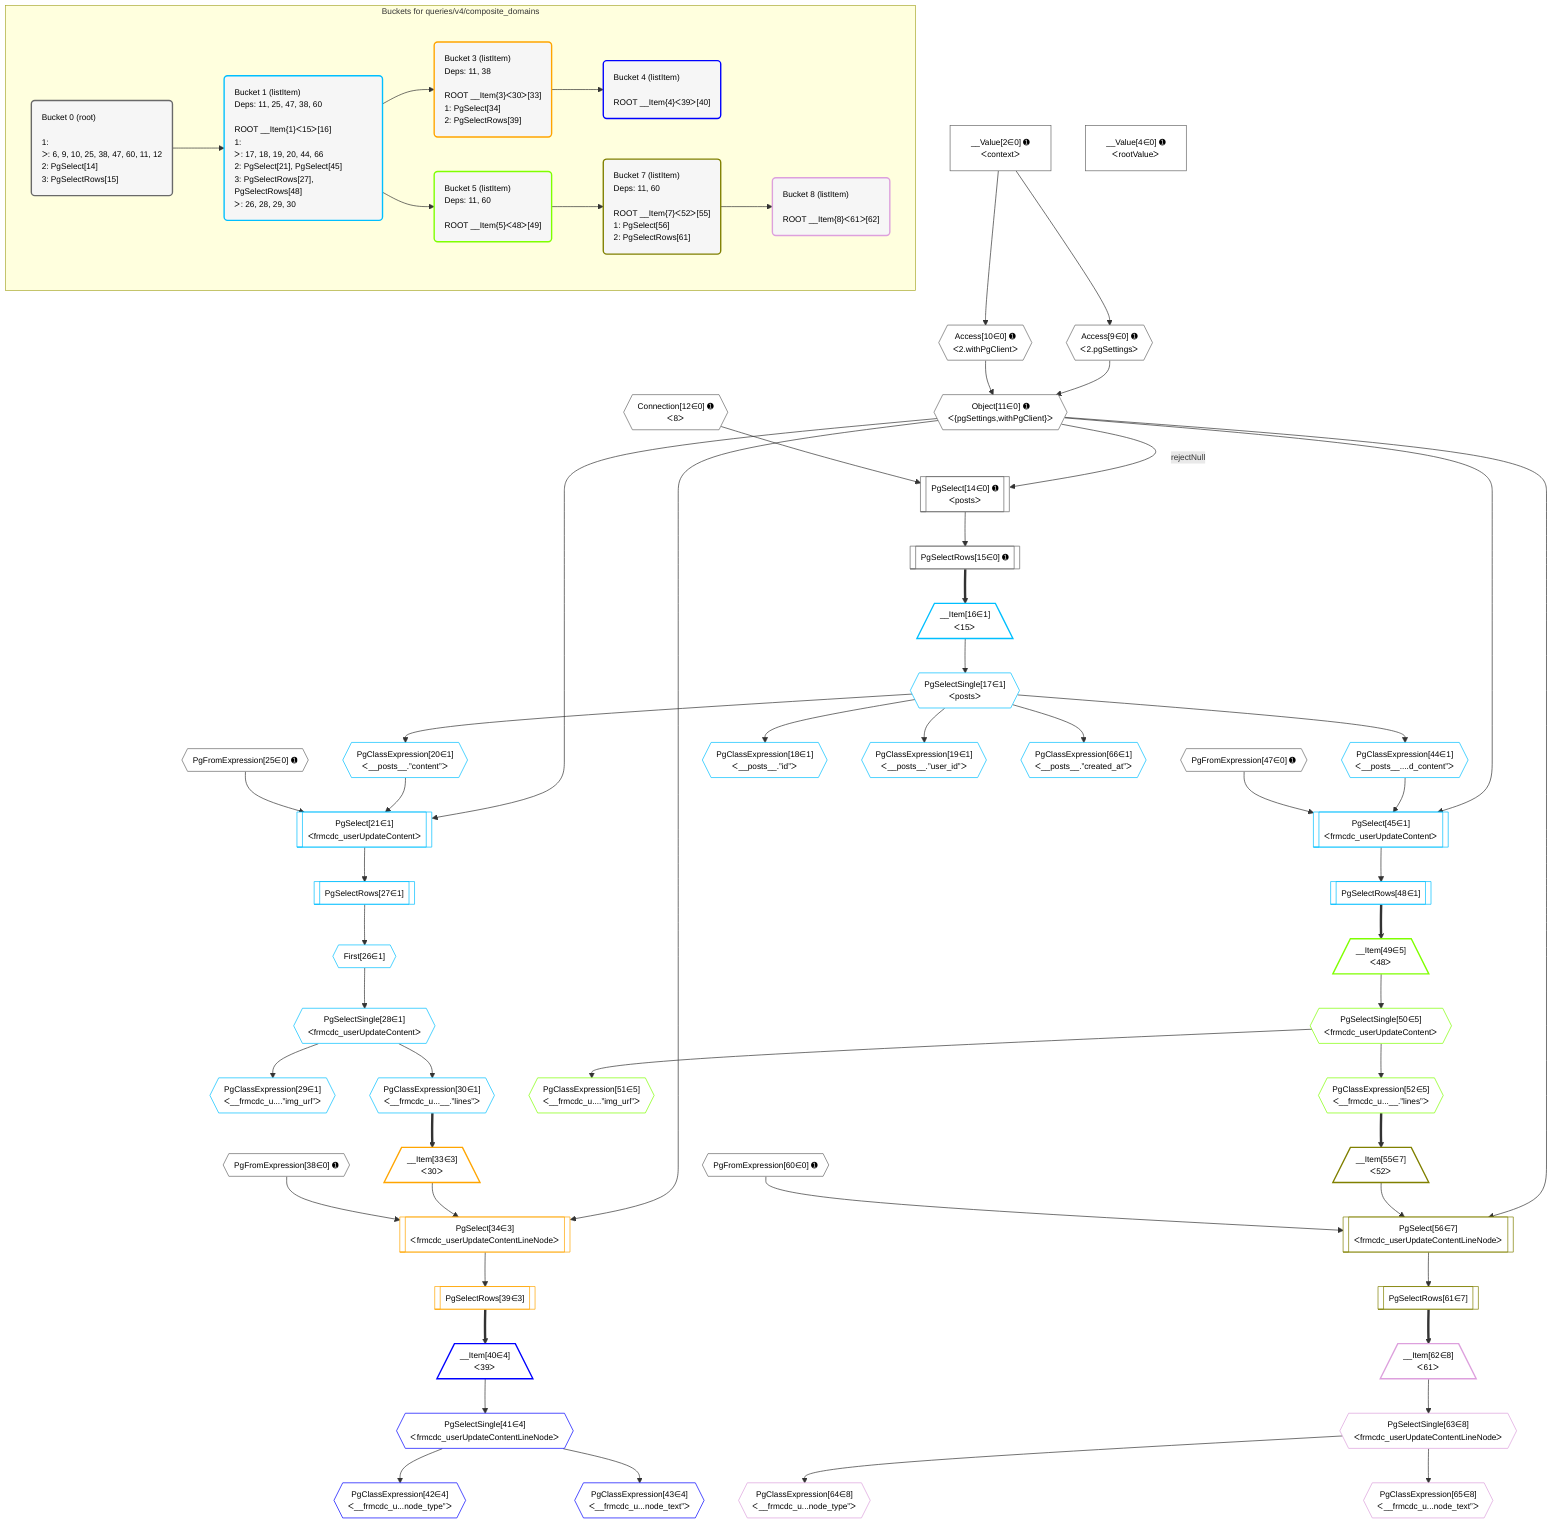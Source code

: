 %%{init: {'themeVariables': { 'fontSize': '12px'}}}%%
graph TD
    classDef path fill:#eee,stroke:#000,color:#000
    classDef plan fill:#fff,stroke-width:1px,color:#000
    classDef itemplan fill:#fff,stroke-width:2px,color:#000
    classDef unbatchedplan fill:#dff,stroke-width:1px,color:#000
    classDef sideeffectplan fill:#fcc,stroke-width:2px,color:#000
    classDef bucket fill:#f6f6f6,color:#000,stroke-width:2px,text-align:left


    %% plan dependencies
    PgSelect14[["PgSelect[14∈0] ➊<br />ᐸpostsᐳ"]]:::plan
    Object11{{"Object[11∈0] ➊<br />ᐸ{pgSettings,withPgClient}ᐳ"}}:::plan
    Connection12{{"Connection[12∈0] ➊<br />ᐸ8ᐳ"}}:::plan
    Object11 -->|rejectNull| PgSelect14
    Connection12 --> PgSelect14
    Access9{{"Access[9∈0] ➊<br />ᐸ2.pgSettingsᐳ"}}:::plan
    Access10{{"Access[10∈0] ➊<br />ᐸ2.withPgClientᐳ"}}:::plan
    Access9 & Access10 --> Object11
    __Value2["__Value[2∈0] ➊<br />ᐸcontextᐳ"]:::plan
    __Value2 --> Access9
    __Value2 --> Access10
    PgSelectRows15[["PgSelectRows[15∈0] ➊"]]:::plan
    PgSelect14 --> PgSelectRows15
    __Value4["__Value[4∈0] ➊<br />ᐸrootValueᐳ"]:::plan
    PgFromExpression25{{"PgFromExpression[25∈0] ➊"}}:::plan
    PgFromExpression38{{"PgFromExpression[38∈0] ➊"}}:::plan
    PgFromExpression47{{"PgFromExpression[47∈0] ➊"}}:::plan
    PgFromExpression60{{"PgFromExpression[60∈0] ➊"}}:::plan
    PgSelect21[["PgSelect[21∈1]<br />ᐸfrmcdc_userUpdateContentᐳ"]]:::plan
    PgClassExpression20{{"PgClassExpression[20∈1]<br />ᐸ__posts__.”content”ᐳ"}}:::plan
    Object11 & PgClassExpression20 & PgFromExpression25 --> PgSelect21
    PgSelect45[["PgSelect[45∈1]<br />ᐸfrmcdc_userUpdateContentᐳ"]]:::plan
    PgClassExpression44{{"PgClassExpression[44∈1]<br />ᐸ__posts__....d_content”ᐳ"}}:::plan
    Object11 & PgClassExpression44 & PgFromExpression47 --> PgSelect45
    __Item16[/"__Item[16∈1]<br />ᐸ15ᐳ"\]:::itemplan
    PgSelectRows15 ==> __Item16
    PgSelectSingle17{{"PgSelectSingle[17∈1]<br />ᐸpostsᐳ"}}:::plan
    __Item16 --> PgSelectSingle17
    PgClassExpression18{{"PgClassExpression[18∈1]<br />ᐸ__posts__.”id”ᐳ"}}:::plan
    PgSelectSingle17 --> PgClassExpression18
    PgClassExpression19{{"PgClassExpression[19∈1]<br />ᐸ__posts__.”user_id”ᐳ"}}:::plan
    PgSelectSingle17 --> PgClassExpression19
    PgSelectSingle17 --> PgClassExpression20
    First26{{"First[26∈1]"}}:::plan
    PgSelectRows27[["PgSelectRows[27∈1]"]]:::plan
    PgSelectRows27 --> First26
    PgSelect21 --> PgSelectRows27
    PgSelectSingle28{{"PgSelectSingle[28∈1]<br />ᐸfrmcdc_userUpdateContentᐳ"}}:::plan
    First26 --> PgSelectSingle28
    PgClassExpression29{{"PgClassExpression[29∈1]<br />ᐸ__frmcdc_u....”img_url”ᐳ"}}:::plan
    PgSelectSingle28 --> PgClassExpression29
    PgClassExpression30{{"PgClassExpression[30∈1]<br />ᐸ__frmcdc_u...__.”lines”ᐳ"}}:::plan
    PgSelectSingle28 --> PgClassExpression30
    PgSelectSingle17 --> PgClassExpression44
    PgSelectRows48[["PgSelectRows[48∈1]"]]:::plan
    PgSelect45 --> PgSelectRows48
    PgClassExpression66{{"PgClassExpression[66∈1]<br />ᐸ__posts__.”created_at”ᐳ"}}:::plan
    PgSelectSingle17 --> PgClassExpression66
    PgSelect34[["PgSelect[34∈3]<br />ᐸfrmcdc_userUpdateContentLineNodeᐳ"]]:::plan
    __Item33[/"__Item[33∈3]<br />ᐸ30ᐳ"\]:::itemplan
    Object11 & __Item33 & PgFromExpression38 --> PgSelect34
    PgClassExpression30 ==> __Item33
    PgSelectRows39[["PgSelectRows[39∈3]"]]:::plan
    PgSelect34 --> PgSelectRows39
    __Item40[/"__Item[40∈4]<br />ᐸ39ᐳ"\]:::itemplan
    PgSelectRows39 ==> __Item40
    PgSelectSingle41{{"PgSelectSingle[41∈4]<br />ᐸfrmcdc_userUpdateContentLineNodeᐳ"}}:::plan
    __Item40 --> PgSelectSingle41
    PgClassExpression42{{"PgClassExpression[42∈4]<br />ᐸ__frmcdc_u...node_type”ᐳ"}}:::plan
    PgSelectSingle41 --> PgClassExpression42
    PgClassExpression43{{"PgClassExpression[43∈4]<br />ᐸ__frmcdc_u...node_text”ᐳ"}}:::plan
    PgSelectSingle41 --> PgClassExpression43
    __Item49[/"__Item[49∈5]<br />ᐸ48ᐳ"\]:::itemplan
    PgSelectRows48 ==> __Item49
    PgSelectSingle50{{"PgSelectSingle[50∈5]<br />ᐸfrmcdc_userUpdateContentᐳ"}}:::plan
    __Item49 --> PgSelectSingle50
    PgClassExpression51{{"PgClassExpression[51∈5]<br />ᐸ__frmcdc_u....”img_url”ᐳ"}}:::plan
    PgSelectSingle50 --> PgClassExpression51
    PgClassExpression52{{"PgClassExpression[52∈5]<br />ᐸ__frmcdc_u...__.”lines”ᐳ"}}:::plan
    PgSelectSingle50 --> PgClassExpression52
    PgSelect56[["PgSelect[56∈7]<br />ᐸfrmcdc_userUpdateContentLineNodeᐳ"]]:::plan
    __Item55[/"__Item[55∈7]<br />ᐸ52ᐳ"\]:::itemplan
    Object11 & __Item55 & PgFromExpression60 --> PgSelect56
    PgClassExpression52 ==> __Item55
    PgSelectRows61[["PgSelectRows[61∈7]"]]:::plan
    PgSelect56 --> PgSelectRows61
    __Item62[/"__Item[62∈8]<br />ᐸ61ᐳ"\]:::itemplan
    PgSelectRows61 ==> __Item62
    PgSelectSingle63{{"PgSelectSingle[63∈8]<br />ᐸfrmcdc_userUpdateContentLineNodeᐳ"}}:::plan
    __Item62 --> PgSelectSingle63
    PgClassExpression64{{"PgClassExpression[64∈8]<br />ᐸ__frmcdc_u...node_type”ᐳ"}}:::plan
    PgSelectSingle63 --> PgClassExpression64
    PgClassExpression65{{"PgClassExpression[65∈8]<br />ᐸ__frmcdc_u...node_text”ᐳ"}}:::plan
    PgSelectSingle63 --> PgClassExpression65

    %% define steps

    subgraph "Buckets for queries/v4/composite_domains"
    Bucket0("Bucket 0 (root)<br /><br />1: <br />ᐳ: 6, 9, 10, 25, 38, 47, 60, 11, 12<br />2: PgSelect[14]<br />3: PgSelectRows[15]"):::bucket
    classDef bucket0 stroke:#696969
    class Bucket0,__Value2,__Value4,Access9,Access10,Object11,Connection12,PgSelect14,PgSelectRows15,PgFromExpression25,PgFromExpression38,PgFromExpression47,PgFromExpression60 bucket0
    Bucket1("Bucket 1 (listItem)<br />Deps: 11, 25, 47, 38, 60<br /><br />ROOT __Item{1}ᐸ15ᐳ[16]<br />1: <br />ᐳ: 17, 18, 19, 20, 44, 66<br />2: PgSelect[21], PgSelect[45]<br />3: PgSelectRows[27], PgSelectRows[48]<br />ᐳ: 26, 28, 29, 30"):::bucket
    classDef bucket1 stroke:#00bfff
    class Bucket1,__Item16,PgSelectSingle17,PgClassExpression18,PgClassExpression19,PgClassExpression20,PgSelect21,First26,PgSelectRows27,PgSelectSingle28,PgClassExpression29,PgClassExpression30,PgClassExpression44,PgSelect45,PgSelectRows48,PgClassExpression66 bucket1
    Bucket3("Bucket 3 (listItem)<br />Deps: 11, 38<br /><br />ROOT __Item{3}ᐸ30ᐳ[33]<br />1: PgSelect[34]<br />2: PgSelectRows[39]"):::bucket
    classDef bucket3 stroke:#ffa500
    class Bucket3,__Item33,PgSelect34,PgSelectRows39 bucket3
    Bucket4("Bucket 4 (listItem)<br /><br />ROOT __Item{4}ᐸ39ᐳ[40]"):::bucket
    classDef bucket4 stroke:#0000ff
    class Bucket4,__Item40,PgSelectSingle41,PgClassExpression42,PgClassExpression43 bucket4
    Bucket5("Bucket 5 (listItem)<br />Deps: 11, 60<br /><br />ROOT __Item{5}ᐸ48ᐳ[49]"):::bucket
    classDef bucket5 stroke:#7fff00
    class Bucket5,__Item49,PgSelectSingle50,PgClassExpression51,PgClassExpression52 bucket5
    Bucket7("Bucket 7 (listItem)<br />Deps: 11, 60<br /><br />ROOT __Item{7}ᐸ52ᐳ[55]<br />1: PgSelect[56]<br />2: PgSelectRows[61]"):::bucket
    classDef bucket7 stroke:#808000
    class Bucket7,__Item55,PgSelect56,PgSelectRows61 bucket7
    Bucket8("Bucket 8 (listItem)<br /><br />ROOT __Item{8}ᐸ61ᐳ[62]"):::bucket
    classDef bucket8 stroke:#dda0dd
    class Bucket8,__Item62,PgSelectSingle63,PgClassExpression64,PgClassExpression65 bucket8
    Bucket0 --> Bucket1
    Bucket1 --> Bucket3 & Bucket5
    Bucket3 --> Bucket4
    Bucket5 --> Bucket7
    Bucket7 --> Bucket8
    end